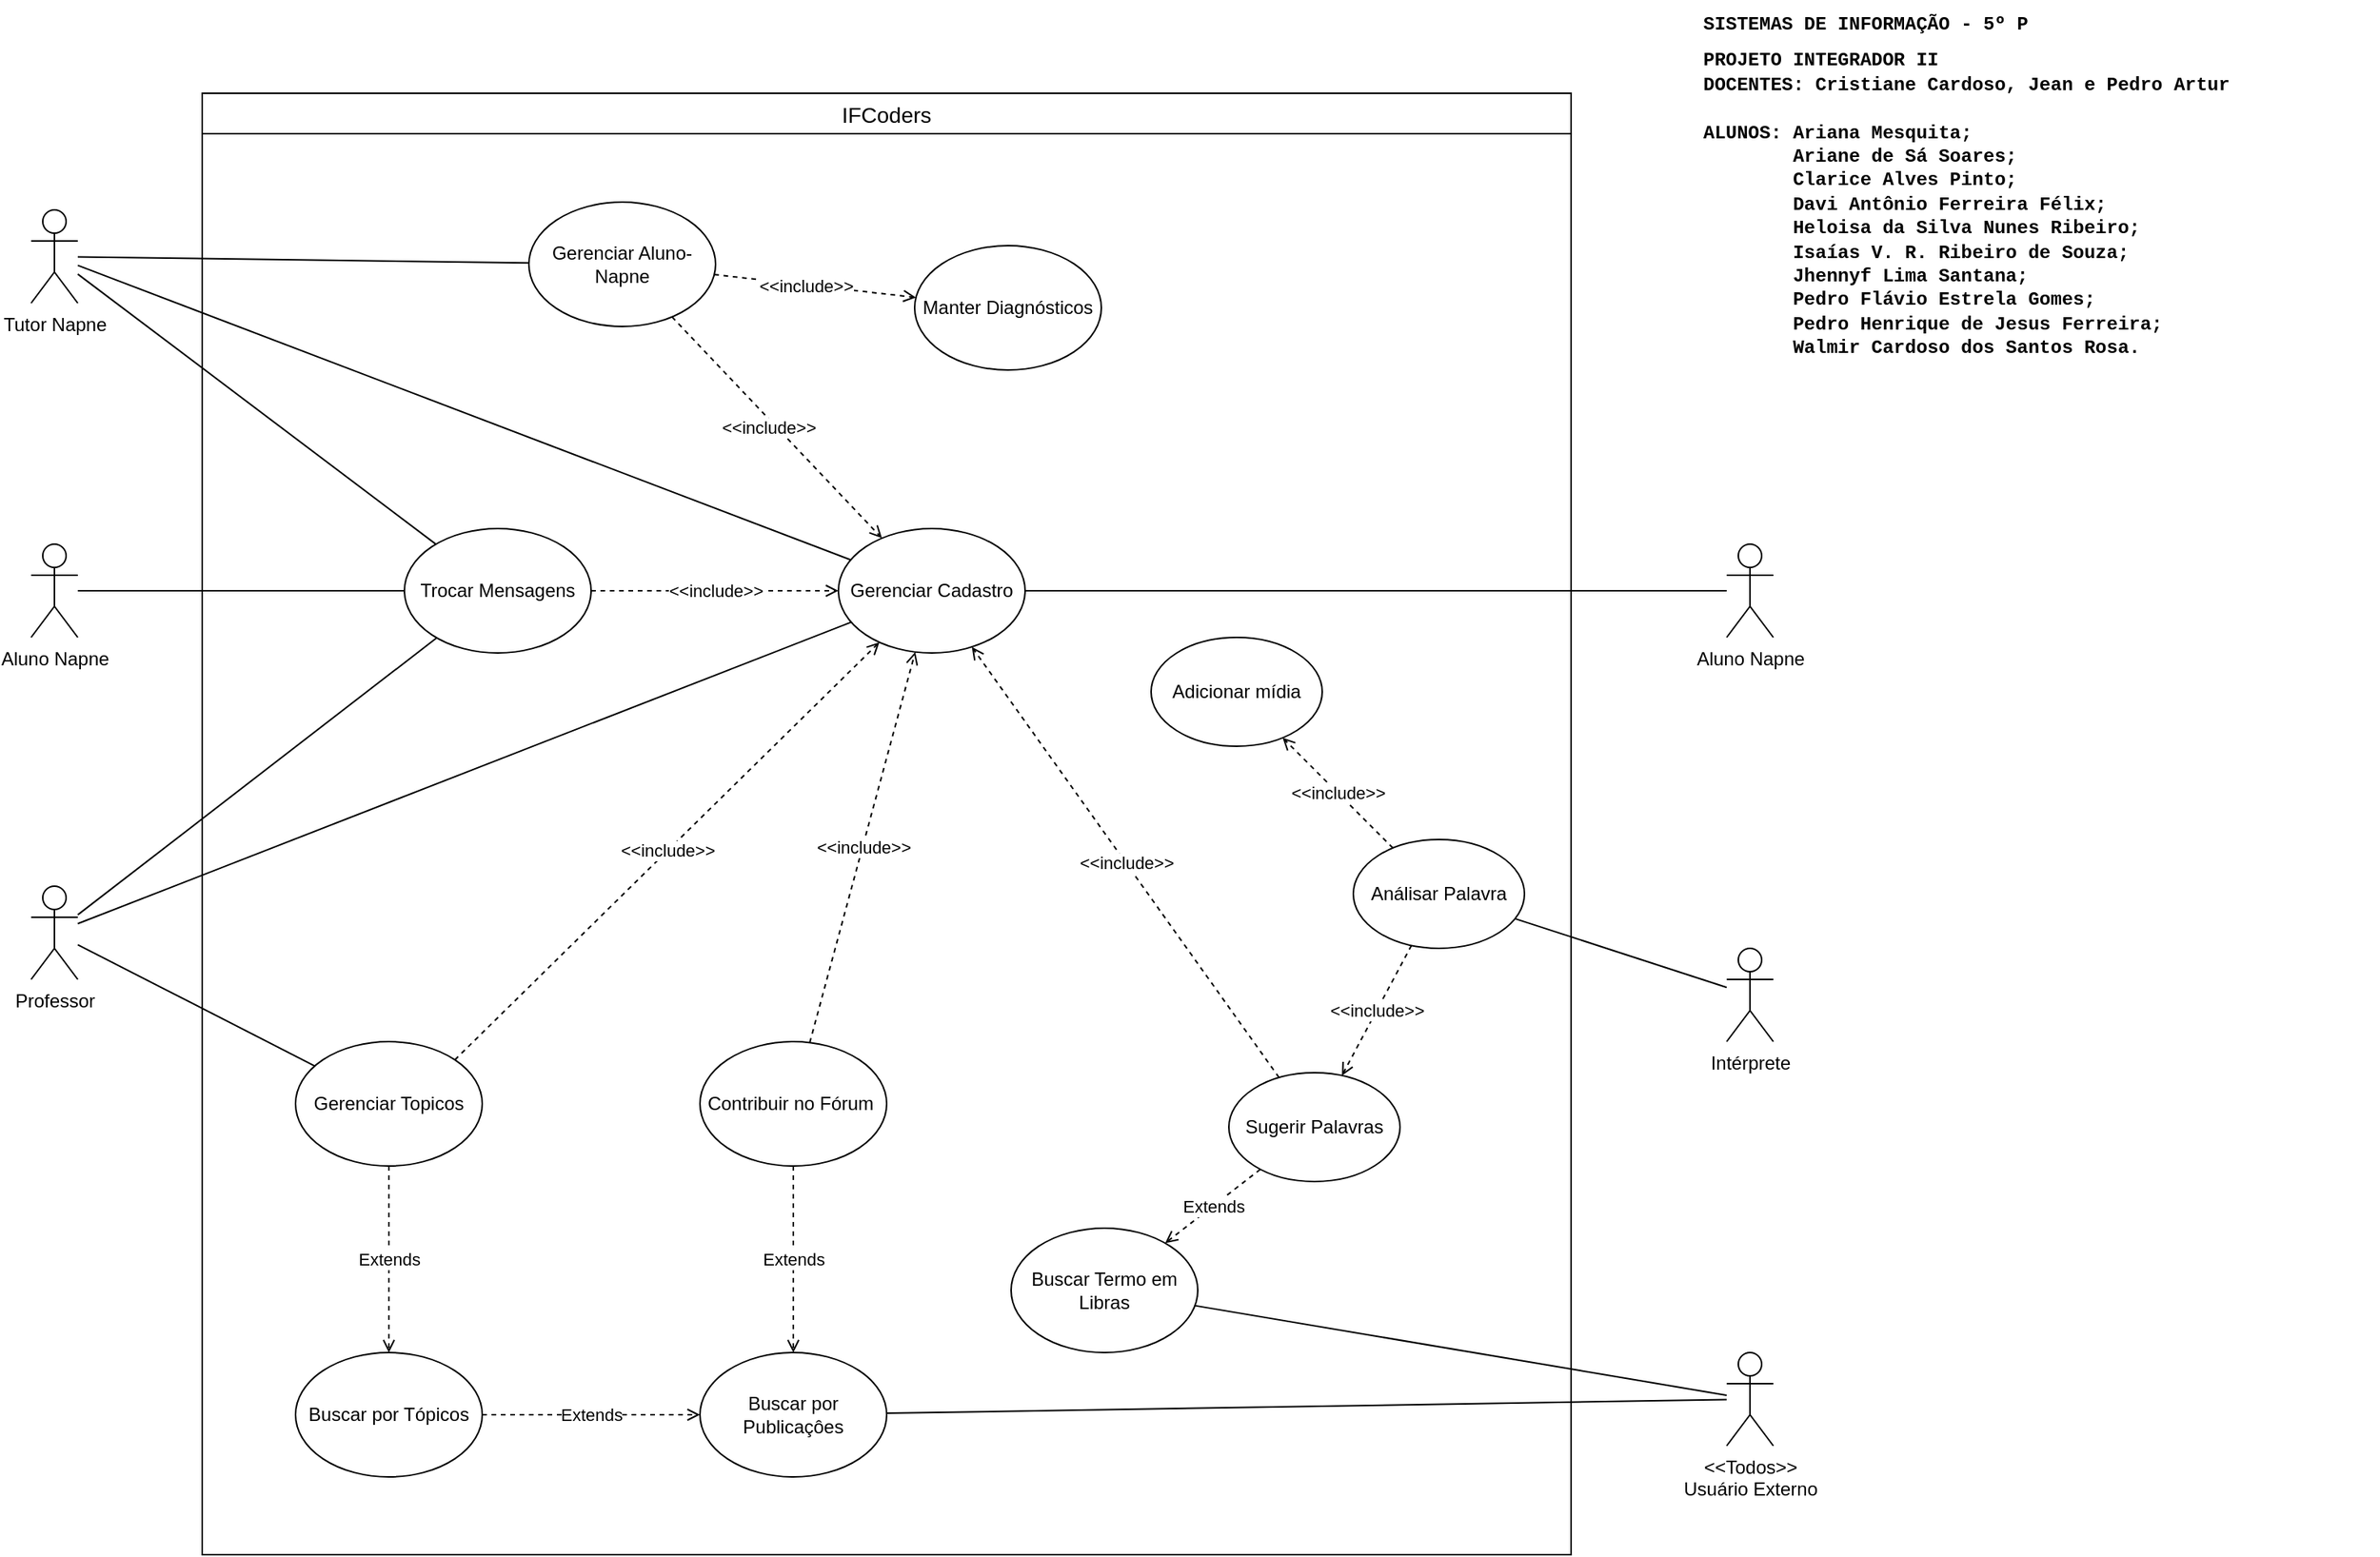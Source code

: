 <mxfile version="24.7.7">
  <diagram name="Página-1" id="bNIhIHkfopGyE5eCA0E0">
    <mxGraphModel dx="1660" dy="682" grid="1" gridSize="10" guides="1" tooltips="1" connect="1" arrows="1" fold="1" page="1" pageScale="1" pageWidth="1654" pageHeight="1169" math="0" shadow="0">
      <root>
        <mxCell id="0" />
        <mxCell id="1" parent="0" />
        <mxCell id="Zfbpf6Yhl-hAXOTM_08G-1" value="Tutor Napne" style="shape=umlActor;verticalLabelPosition=bottom;verticalAlign=top;html=1;outlineConnect=0;" parent="1" vertex="1">
          <mxGeometry x="100" y="165" width="30" height="60" as="geometry" />
        </mxCell>
        <mxCell id="Zfbpf6Yhl-hAXOTM_08G-2" value="Professor" style="shape=umlActor;verticalLabelPosition=bottom;verticalAlign=top;html=1;outlineConnect=0;" parent="1" vertex="1">
          <mxGeometry x="100" y="600" width="30" height="60" as="geometry" />
        </mxCell>
        <mxCell id="Zfbpf6Yhl-hAXOTM_08G-3" value="Aluno Napne" style="shape=umlActor;verticalLabelPosition=bottom;verticalAlign=top;html=1;outlineConnect=0;" parent="1" vertex="1">
          <mxGeometry x="100" y="380" width="30" height="60" as="geometry" />
        </mxCell>
        <mxCell id="Zfbpf6Yhl-hAXOTM_08G-29" value="" style="endArrow=none;html=1;rounded=0;exitDx=0;exitDy=0;" parent="1" source="Zfbpf6Yhl-hAXOTM_08G-14" target="Zfbpf6Yhl-hAXOTM_08G-2" edge="1">
          <mxGeometry width="50" height="50" relative="1" as="geometry">
            <mxPoint x="466" y="440" as="sourcePoint" />
            <mxPoint x="516" y="390" as="targetPoint" />
          </mxGeometry>
        </mxCell>
        <mxCell id="Zfbpf6Yhl-hAXOTM_08G-52" value="" style="endArrow=none;html=1;rounded=0;" parent="1" source="Zfbpf6Yhl-hAXOTM_08G-1" target="Zfbpf6Yhl-hAXOTM_08G-7" edge="1">
          <mxGeometry width="50" height="50" relative="1" as="geometry">
            <mxPoint x="736" y="610" as="sourcePoint" />
            <mxPoint x="786" y="560" as="targetPoint" />
          </mxGeometry>
        </mxCell>
        <mxCell id="Zfbpf6Yhl-hAXOTM_08G-54" value="" style="endArrow=none;html=1;rounded=0;entryDx=0;entryDy=0;" parent="1" source="Zfbpf6Yhl-hAXOTM_08G-2" target="Zfbpf6Yhl-hAXOTM_08G-11" edge="1">
          <mxGeometry width="50" height="50" relative="1" as="geometry">
            <mxPoint x="736" y="610" as="sourcePoint" />
            <mxPoint x="786" y="560" as="targetPoint" />
          </mxGeometry>
        </mxCell>
        <mxCell id="Zfbpf6Yhl-hAXOTM_08G-55" value="" style="endArrow=none;html=1;rounded=0;" parent="1" source="Zfbpf6Yhl-hAXOTM_08G-11" target="Zfbpf6Yhl-hAXOTM_08G-1" edge="1">
          <mxGeometry width="50" height="50" relative="1" as="geometry">
            <mxPoint x="736" y="610" as="sourcePoint" />
            <mxPoint x="136" y="200" as="targetPoint" />
          </mxGeometry>
        </mxCell>
        <mxCell id="Zfbpf6Yhl-hAXOTM_08G-56" value="" style="endArrow=none;html=1;rounded=0;entryDx=0;entryDy=0;entryPerimeter=0;" parent="1" source="Zfbpf6Yhl-hAXOTM_08G-11" target="Zfbpf6Yhl-hAXOTM_08G-3" edge="1">
          <mxGeometry width="50" height="50" relative="1" as="geometry">
            <mxPoint x="736" y="610" as="sourcePoint" />
            <mxPoint x="786" y="560" as="targetPoint" />
          </mxGeometry>
        </mxCell>
        <mxCell id="Zfbpf6Yhl-hAXOTM_08G-63" value="" style="endArrow=none;html=1;rounded=0;" parent="1" source="Zfbpf6Yhl-hAXOTM_08G-2" target="Zfbpf6Yhl-hAXOTM_08G-6" edge="1">
          <mxGeometry width="50" height="50" relative="1" as="geometry">
            <mxPoint x="666" y="740" as="sourcePoint" />
            <mxPoint x="596" y="570" as="targetPoint" />
          </mxGeometry>
        </mxCell>
        <mxCell id="Zfbpf6Yhl-hAXOTM_08G-73" value="&amp;lt;&amp;lt;Todos&amp;gt;&amp;gt;&lt;div&gt;Usuário Externo&lt;/div&gt;" style="shape=umlActor;verticalLabelPosition=bottom;verticalAlign=top;html=1;outlineConnect=0;" parent="1" vertex="1">
          <mxGeometry x="1190" y="900" width="30" height="60" as="geometry" />
        </mxCell>
        <mxCell id="Zfbpf6Yhl-hAXOTM_08G-76" value="Intérprete" style="shape=umlActor;verticalLabelPosition=bottom;verticalAlign=top;html=1;outlineConnect=0;" parent="1" vertex="1">
          <mxGeometry x="1190" y="640" width="30" height="60" as="geometry" />
        </mxCell>
        <mxCell id="Zfbpf6Yhl-hAXOTM_08G-77" value="" style="endArrow=none;html=1;rounded=0;" parent="1" source="Zfbpf6Yhl-hAXOTM_08G-73" target="Zfbpf6Yhl-hAXOTM_08G-13" edge="1">
          <mxGeometry width="50" height="50" relative="1" as="geometry">
            <mxPoint x="1130" y="1040" as="sourcePoint" />
            <mxPoint x="1060" y="890" as="targetPoint" />
          </mxGeometry>
        </mxCell>
        <mxCell id="Zfbpf6Yhl-hAXOTM_08G-89" value="&lt;h1 style=&quot;font-size: 12px;&quot;&gt;&lt;font style=&quot;font-size: 12px;&quot; face=&quot;Courier New&quot;&gt;SISTEMAS DE INFORMAÇÃO - 5º P&lt;/font&gt;&lt;/h1&gt;&lt;div style=&quot;font-size: 12px;&quot;&gt;&lt;font style=&quot;font-size: 12px;&quot; face=&quot;Courier New&quot;&gt;&lt;b style=&quot;font-size: 12px;&quot;&gt;PROJETO INTEGRADOR II&lt;/b&gt;&lt;/font&gt;&lt;/div&gt;&lt;div style=&quot;font-size: 12px;&quot;&gt;&lt;font face=&quot;Courier New&quot; style=&quot;font-size: 12px;&quot;&gt;&lt;b style=&quot;font-size: 12px;&quot;&gt;DOCENTES: Cristiane Cardoso, Jean e Pedro Artur&lt;/b&gt;&lt;/font&gt;&lt;/div&gt;&lt;div style=&quot;font-size: 12px;&quot;&gt;&lt;font face=&quot;Courier New&quot; style=&quot;font-size: 12px;&quot;&gt;&lt;b style=&quot;font-size: 12px;&quot;&gt;&lt;br style=&quot;font-size: 12px;&quot;&gt;&lt;/b&gt;&lt;/font&gt;&lt;/div&gt;&lt;div style=&quot;font-size: 12px;&quot;&gt;&lt;font face=&quot;Courier New&quot; style=&quot;font-size: 12px;&quot;&gt;&lt;b style=&quot;font-size: 12px;&quot;&gt;ALUNOS: Ariana Mesquita;&lt;/b&gt;&lt;/font&gt;&lt;/div&gt;&lt;div style=&quot;font-size: 12px;&quot;&gt;&lt;font face=&quot;Courier New&quot; style=&quot;font-size: 12px;&quot;&gt;&lt;b style=&quot;font-size: 12px;&quot;&gt;&lt;span style=&quot;white-space: pre;&quot;&gt;&#x9;&lt;/span&gt;Ariane de Sá Soares;&lt;br&gt;&lt;/b&gt;&lt;/font&gt;&lt;/div&gt;&lt;div style=&quot;font-size: 12px;&quot;&gt;&lt;font face=&quot;Courier New&quot; style=&quot;font-size: 12px;&quot;&gt;&lt;b style=&quot;font-size: 12px;&quot;&gt;&lt;span style=&quot;white-space: pre;&quot;&gt;&#x9;&lt;/span&gt;Clarice Alves Pinto;&lt;/b&gt;&lt;/font&gt;&lt;/div&gt;&lt;div style=&quot;font-size: 12px;&quot;&gt;&lt;font face=&quot;Courier New&quot; style=&quot;font-size: 12px;&quot;&gt;&lt;b style=&quot;font-size: 12px;&quot;&gt;&lt;span style=&quot;white-space: pre;&quot;&gt;&#x9;&lt;/span&gt;Davi Antônio Ferreira Félix;&lt;br&gt;&lt;/b&gt;&lt;/font&gt;&lt;/div&gt;&lt;div style=&quot;font-size: 12px;&quot;&gt;&lt;font face=&quot;Courier New&quot; style=&quot;font-size: 12px;&quot;&gt;&lt;b style=&quot;font-size: 12px;&quot;&gt;&lt;span style=&quot;white-space: pre;&quot;&gt;&#x9;&lt;/span&gt;Heloisa da Silva Nunes Ribeiro;&lt;br&gt;&lt;/b&gt;&lt;/font&gt;&lt;/div&gt;&lt;div style=&quot;font-size: 12px;&quot;&gt;&lt;font face=&quot;Courier New&quot; style=&quot;font-size: 12px;&quot;&gt;&lt;b style=&quot;font-size: 12px;&quot;&gt;&lt;span style=&quot;white-space: pre;&quot;&gt;&#x9;&lt;/span&gt;Isaías V. R. Ribeiro de Souza;&lt;br&gt;&lt;/b&gt;&lt;/font&gt;&lt;/div&gt;&lt;div style=&quot;font-size: 12px;&quot;&gt;&lt;font face=&quot;Courier New&quot; style=&quot;font-size: 12px;&quot;&gt;&lt;b style=&quot;font-size: 12px;&quot;&gt;&lt;span style=&quot;white-space: pre;&quot;&gt;&#x9;&lt;/span&gt;Jhennyf Lima Santana;&lt;br&gt;&lt;/b&gt;&lt;/font&gt;&lt;/div&gt;&lt;div style=&quot;font-size: 12px;&quot;&gt;&lt;font face=&quot;Courier New&quot; style=&quot;font-size: 12px;&quot;&gt;&lt;b style=&quot;font-size: 12px;&quot;&gt;&lt;span style=&quot;white-space: pre;&quot;&gt;&#x9;&lt;/span&gt;Pedro Flávio Estrela Gomes;&lt;br&gt;&lt;/b&gt;&lt;/font&gt;&lt;/div&gt;&lt;div style=&quot;font-size: 12px;&quot;&gt;&lt;font face=&quot;Courier New&quot; style=&quot;font-size: 12px;&quot;&gt;&lt;b style=&quot;font-size: 12px;&quot;&gt;&lt;span style=&quot;white-space: pre;&quot;&gt;&#x9;&lt;/span&gt;Pedro Henrique de Jesus Ferreira;&lt;br&gt;&lt;/b&gt;&lt;/font&gt;&lt;/div&gt;&lt;div style=&quot;font-size: 12px;&quot;&gt;&lt;font face=&quot;Courier New&quot; style=&quot;font-size: 12px;&quot;&gt;&lt;b style=&quot;font-size: 12px;&quot;&gt;&lt;span style=&quot;white-space: pre;&quot;&gt;&#x9;&lt;/span&gt;Walmir Cardoso dos Santos Rosa.&lt;br&gt;&lt;/b&gt;&lt;/font&gt;&lt;/div&gt;&lt;div style=&quot;font-size: 12px;&quot;&gt;&lt;font face=&quot;Courier New&quot; style=&quot;font-size: 12px;&quot;&gt;&lt;b style=&quot;font-size: 12px;&quot;&gt;&lt;span style=&quot;white-space: pre;&quot;&gt;&#x9;&lt;/span&gt;&lt;br&gt;&lt;/b&gt;&lt;/font&gt;&lt;/div&gt;&lt;div style=&quot;font-size: 12px;&quot;&gt;&lt;b style=&quot;font-family: &amp;quot;Courier New&amp;quot;; background-color: initial; font-size: 12px;&quot;&gt;&amp;nbsp;&lt;/b&gt;&lt;/div&gt;" style="text;html=1;strokeColor=none;fillColor=none;spacing=5;spacingTop=-20;whiteSpace=wrap;overflow=hidden;rounded=0;fontSize=12;" parent="1" vertex="1">
          <mxGeometry x="1170" y="40" width="439" height="240" as="geometry" />
        </mxCell>
        <mxCell id="NhRrBqGY1NpZ_2bom2Ix-2" value="" style="endArrow=none;html=1;rounded=0;" parent="1" source="Zfbpf6Yhl-hAXOTM_08G-73" target="Zfbpf6Yhl-hAXOTM_08G-10" edge="1">
          <mxGeometry width="50" height="50" relative="1" as="geometry">
            <mxPoint x="1140" y="1060" as="sourcePoint" />
            <mxPoint x="812" y="965" as="targetPoint" />
          </mxGeometry>
        </mxCell>
        <mxCell id="NhRrBqGY1NpZ_2bom2Ix-10" value="" style="endArrow=none;html=1;rounded=0;entryDx=0;entryDy=0;entryPerimeter=0;" parent="1" source="Zfbpf6Yhl-hAXOTM_08G-76" target="Zfbpf6Yhl-hAXOTM_08G-79" edge="1">
          <mxGeometry width="50" height="50" relative="1" as="geometry">
            <mxPoint x="1140" y="1050" as="sourcePoint" />
            <mxPoint x="811" y="911" as="targetPoint" />
          </mxGeometry>
        </mxCell>
        <mxCell id="Zfbpf6Yhl-hAXOTM_08G-18" value="Manter Diagnósticos" style="ellipse;whiteSpace=wrap;html=1;" parent="1" vertex="1">
          <mxGeometry x="668" y="188" width="120" height="80" as="geometry" />
        </mxCell>
        <mxCell id="Zfbpf6Yhl-hAXOTM_08G-7" value="Gerenciar Aluno-Napne" style="ellipse;whiteSpace=wrap;html=1;" parent="1" vertex="1">
          <mxGeometry x="420" y="160" width="120" height="80" as="geometry" />
        </mxCell>
        <mxCell id="Zfbpf6Yhl-hAXOTM_08G-19" value="" style="endArrow=open;html=1;rounded=0;dashed=1;endFill=0;" parent="1" source="Zfbpf6Yhl-hAXOTM_08G-7" target="Zfbpf6Yhl-hAXOTM_08G-18" edge="1">
          <mxGeometry relative="1" as="geometry">
            <mxPoint x="660" y="170" as="sourcePoint" />
            <mxPoint x="700" y="330" as="targetPoint" />
          </mxGeometry>
        </mxCell>
        <mxCell id="Zfbpf6Yhl-hAXOTM_08G-20" value="&amp;lt;&amp;lt;include&amp;gt;&amp;gt;" style="edgeLabel;resizable=0;html=1;;align=center;verticalAlign=middle;" parent="Zfbpf6Yhl-hAXOTM_08G-19" connectable="0" vertex="1">
          <mxGeometry relative="1" as="geometry">
            <mxPoint x="-6" as="offset" />
          </mxGeometry>
        </mxCell>
        <mxCell id="Zfbpf6Yhl-hAXOTM_08G-6" value="Gerenciar Cadastro" style="ellipse;whiteSpace=wrap;html=1;" parent="1" vertex="1">
          <mxGeometry x="619" y="370" width="120" height="80" as="geometry" />
        </mxCell>
        <mxCell id="Zfbpf6Yhl-hAXOTM_08G-11" value="Trocar Mensagens" style="ellipse;whiteSpace=wrap;html=1;" parent="1" vertex="1">
          <mxGeometry x="340" y="370" width="120" height="80" as="geometry" />
        </mxCell>
        <mxCell id="Zfbpf6Yhl-hAXOTM_08G-59" value="" style="endArrow=open;html=1;rounded=0;dashed=1;endFill=0;" parent="1" source="Zfbpf6Yhl-hAXOTM_08G-11" target="Zfbpf6Yhl-hAXOTM_08G-6" edge="1">
          <mxGeometry relative="1" as="geometry">
            <mxPoint x="680" y="511" as="sourcePoint" />
            <mxPoint x="660" y="470" as="targetPoint" />
          </mxGeometry>
        </mxCell>
        <mxCell id="Zfbpf6Yhl-hAXOTM_08G-60" value="&amp;lt;&amp;lt;include&amp;gt;&amp;gt;" style="edgeLabel;resizable=0;html=1;;align=center;verticalAlign=middle;" parent="Zfbpf6Yhl-hAXOTM_08G-59" connectable="0" vertex="1">
          <mxGeometry relative="1" as="geometry" />
        </mxCell>
        <mxCell id="Zfbpf6Yhl-hAXOTM_08G-61" value="&amp;lt;&amp;lt;include&amp;gt;&amp;gt;" style="endArrow=open;html=1;rounded=0;dashed=1;endFill=0;exitX=1;exitY=0;exitDx=0;exitDy=0;" parent="1" source="Zfbpf6Yhl-hAXOTM_08G-14" target="Zfbpf6Yhl-hAXOTM_08G-6" edge="1">
          <mxGeometry relative="1" as="geometry">
            <mxPoint x="560" y="560" as="sourcePoint" />
            <mxPoint x="628.56" y="543.28" as="targetPoint" />
          </mxGeometry>
        </mxCell>
        <mxCell id="NhRrBqGY1NpZ_2bom2Ix-16" value="" style="endArrow=open;html=1;rounded=0;dashed=1;endFill=0;entryDx=0;entryDy=0;" parent="1" source="Zfbpf6Yhl-hAXOTM_08G-68" target="Zfbpf6Yhl-hAXOTM_08G-6" edge="1">
          <mxGeometry relative="1" as="geometry">
            <mxPoint x="843" y="786" as="sourcePoint" />
            <mxPoint x="718.12" y="554" as="targetPoint" />
          </mxGeometry>
        </mxCell>
        <mxCell id="NhRrBqGY1NpZ_2bom2Ix-17" value="&amp;lt;&amp;lt;include&amp;gt;&amp;gt;" style="edgeLabel;resizable=0;html=1;;align=center;verticalAlign=middle;" parent="NhRrBqGY1NpZ_2bom2Ix-16" connectable="0" vertex="1">
          <mxGeometry relative="1" as="geometry" />
        </mxCell>
        <mxCell id="NhRrBqGY1NpZ_2bom2Ix-18" value="" style="endArrow=open;html=1;rounded=0;dashed=1;endFill=0;" parent="1" source="NhRrBqGY1NpZ_2bom2Ix-12" target="Zfbpf6Yhl-hAXOTM_08G-6" edge="1">
          <mxGeometry relative="1" as="geometry">
            <mxPoint x="710" y="600" as="sourcePoint" />
            <mxPoint x="670" y="600" as="targetPoint" />
          </mxGeometry>
        </mxCell>
        <mxCell id="NhRrBqGY1NpZ_2bom2Ix-19" value="&amp;lt;&amp;lt;include&amp;gt;&amp;gt;" style="edgeLabel;resizable=0;html=1;;align=center;verticalAlign=middle;" parent="NhRrBqGY1NpZ_2bom2Ix-18" connectable="0" vertex="1">
          <mxGeometry relative="1" as="geometry" />
        </mxCell>
        <mxCell id="Zfbpf6Yhl-hAXOTM_08G-82" value="Adicionar mídia" style="ellipse;whiteSpace=wrap;html=1;" parent="1" vertex="1">
          <mxGeometry x="820" y="440" width="110" height="70" as="geometry" />
        </mxCell>
        <mxCell id="Zfbpf6Yhl-hAXOTM_08G-79" value="Análisar Palavra" style="ellipse;whiteSpace=wrap;html=1;" parent="1" vertex="1">
          <mxGeometry x="950" y="570" width="110" height="70" as="geometry" />
        </mxCell>
        <mxCell id="Zfbpf6Yhl-hAXOTM_08G-84" value="" style="endArrow=open;html=1;rounded=0;dashed=1;endFill=0;" parent="1" source="Zfbpf6Yhl-hAXOTM_08G-79" target="Zfbpf6Yhl-hAXOTM_08G-82" edge="1">
          <mxGeometry relative="1" as="geometry">
            <mxPoint x="904" y="931" as="sourcePoint" />
            <mxPoint x="1010" y="480" as="targetPoint" />
          </mxGeometry>
        </mxCell>
        <mxCell id="Zfbpf6Yhl-hAXOTM_08G-85" value="&amp;lt;&amp;lt;include&amp;gt;&amp;gt;" style="edgeLabel;resizable=0;html=1;;align=center;verticalAlign=middle;" parent="Zfbpf6Yhl-hAXOTM_08G-84" connectable="0" vertex="1">
          <mxGeometry relative="1" as="geometry" />
        </mxCell>
        <mxCell id="Zfbpf6Yhl-hAXOTM_08G-68" value="Sugerir Palavras" style="ellipse;whiteSpace=wrap;html=1;" parent="1" vertex="1">
          <mxGeometry x="870" y="720" width="110" height="70" as="geometry" />
        </mxCell>
        <mxCell id="NhRrBqGY1NpZ_2bom2Ix-12" value="Contribuir no Fórum&amp;nbsp;" style="ellipse;whiteSpace=wrap;html=1;" parent="1" vertex="1">
          <mxGeometry x="530" y="700" width="120" height="80" as="geometry" />
        </mxCell>
        <mxCell id="Zfbpf6Yhl-hAXOTM_08G-14" value="Gerenciar Topicos" style="ellipse;whiteSpace=wrap;html=1;" parent="1" vertex="1">
          <mxGeometry x="270" y="700" width="120" height="80" as="geometry" />
        </mxCell>
        <mxCell id="Zfbpf6Yhl-hAXOTM_08G-10" value="Buscar por Publicaçôes" style="ellipse;whiteSpace=wrap;html=1;" parent="1" vertex="1">
          <mxGeometry x="530" y="900" width="120" height="80" as="geometry" />
        </mxCell>
        <mxCell id="NhRrBqGY1NpZ_2bom2Ix-14" value="" style="endArrow=open;html=1;rounded=0;dashed=1;endFill=0;" parent="1" source="NhRrBqGY1NpZ_2bom2Ix-12" target="Zfbpf6Yhl-hAXOTM_08G-10" edge="1">
          <mxGeometry relative="1" as="geometry">
            <mxPoint x="480" y="800" as="sourcePoint" />
            <mxPoint x="601.56" y="572" as="targetPoint" />
          </mxGeometry>
        </mxCell>
        <mxCell id="NhRrBqGY1NpZ_2bom2Ix-15" value="Extends" style="edgeLabel;resizable=0;html=1;;align=center;verticalAlign=middle;" parent="NhRrBqGY1NpZ_2bom2Ix-14" connectable="0" vertex="1">
          <mxGeometry relative="1" as="geometry" />
        </mxCell>
        <mxCell id="Zfbpf6Yhl-hAXOTM_08G-12" value="Buscar por Tópicos" style="ellipse;whiteSpace=wrap;html=1;" parent="1" vertex="1">
          <mxGeometry x="270" y="900" width="120" height="80" as="geometry" />
        </mxCell>
        <mxCell id="Zfbpf6Yhl-hAXOTM_08G-38" value="" style="endArrow=open;html=1;rounded=0;exitDx=0;exitDy=0;dashed=1;endFill=0;exitPerimeter=0;" parent="1" source="Zfbpf6Yhl-hAXOTM_08G-14" target="Zfbpf6Yhl-hAXOTM_08G-12" edge="1">
          <mxGeometry relative="1" as="geometry">
            <mxPoint x="330" y="570" as="sourcePoint" />
            <mxPoint x="420" y="590" as="targetPoint" />
          </mxGeometry>
        </mxCell>
        <mxCell id="Zfbpf6Yhl-hAXOTM_08G-39" value="Extends" style="edgeLabel;resizable=0;html=1;;align=center;verticalAlign=middle;" parent="Zfbpf6Yhl-hAXOTM_08G-38" connectable="0" vertex="1">
          <mxGeometry relative="1" as="geometry" />
        </mxCell>
        <mxCell id="NhRrBqGY1NpZ_2bom2Ix-20" value="" style="endArrow=open;html=1;rounded=0;dashed=1;endFill=0;" parent="1" source="Zfbpf6Yhl-hAXOTM_08G-12" target="Zfbpf6Yhl-hAXOTM_08G-10" edge="1">
          <mxGeometry relative="1" as="geometry">
            <mxPoint x="600" y="890" as="sourcePoint" />
            <mxPoint x="480" y="850" as="targetPoint" />
          </mxGeometry>
        </mxCell>
        <mxCell id="NhRrBqGY1NpZ_2bom2Ix-21" value="Extends" style="edgeLabel;resizable=0;html=1;;align=center;verticalAlign=middle;" parent="NhRrBqGY1NpZ_2bom2Ix-20" connectable="0" vertex="1">
          <mxGeometry relative="1" as="geometry" />
        </mxCell>
        <mxCell id="Zfbpf6Yhl-hAXOTM_08G-13" value="Buscar Termo em Libras" style="ellipse;whiteSpace=wrap;html=1;" parent="1" vertex="1">
          <mxGeometry x="730" y="820" width="120" height="80" as="geometry" />
        </mxCell>
        <mxCell id="NhRrBqGY1NpZ_2bom2Ix-8" value="" style="endArrow=open;html=1;rounded=0;dashed=1;endFill=0;entryDx=0;entryDy=0;entryPerimeter=0;exitDx=0;exitDy=0;exitPerimeter=0;" parent="1" source="Zfbpf6Yhl-hAXOTM_08G-68" target="Zfbpf6Yhl-hAXOTM_08G-13" edge="1">
          <mxGeometry relative="1" as="geometry">
            <mxPoint x="745" y="840" as="sourcePoint" />
            <mxPoint x="708.12" y="534" as="targetPoint" />
          </mxGeometry>
        </mxCell>
        <mxCell id="NhRrBqGY1NpZ_2bom2Ix-9" value="Extends" style="edgeLabel;resizable=0;html=1;;align=center;verticalAlign=middle;" parent="NhRrBqGY1NpZ_2bom2Ix-8" connectable="0" vertex="1">
          <mxGeometry relative="1" as="geometry" />
        </mxCell>
        <mxCell id="NhRrBqGY1NpZ_2bom2Ix-26" value="" style="endArrow=none;html=1;rounded=0;" parent="1" source="Zfbpf6Yhl-hAXOTM_08G-1" target="Zfbpf6Yhl-hAXOTM_08G-6" edge="1">
          <mxGeometry width="50" height="50" relative="1" as="geometry">
            <mxPoint x="180" y="228" as="sourcePoint" />
            <mxPoint x="438" y="198" as="targetPoint" />
          </mxGeometry>
        </mxCell>
        <mxCell id="NhRrBqGY1NpZ_2bom2Ix-27" value="Aluno Napne" style="shape=umlActor;verticalLabelPosition=bottom;verticalAlign=top;html=1;outlineConnect=0;" parent="1" vertex="1">
          <mxGeometry x="1190" y="380" width="30" height="60" as="geometry" />
        </mxCell>
        <mxCell id="NhRrBqGY1NpZ_2bom2Ix-28" value="" style="endArrow=none;html=1;rounded=0;" parent="1" source="NhRrBqGY1NpZ_2bom2Ix-27" target="Zfbpf6Yhl-hAXOTM_08G-6" edge="1">
          <mxGeometry width="50" height="50" relative="1" as="geometry">
            <mxPoint x="180" y="239" as="sourcePoint" />
            <mxPoint x="625" y="494" as="targetPoint" />
          </mxGeometry>
        </mxCell>
        <mxCell id="LHRYbfzAcx803rMYeG83-14" value="IFCoders" style="swimlane;fontStyle=0;childLayout=stackLayout;horizontal=1;startSize=26;horizontalStack=0;resizeParent=1;resizeParentMax=0;resizeLast=0;collapsible=1;marginBottom=0;align=center;fontSize=14;" parent="1" vertex="1">
          <mxGeometry x="210" y="90" width="880" height="940" as="geometry" />
        </mxCell>
        <mxCell id="ZCFMPL3h1Vfo8ZLub3MB-1" value="" style="endArrow=open;html=1;rounded=0;dashed=1;endFill=0;" parent="1" source="Zfbpf6Yhl-hAXOTM_08G-7" target="Zfbpf6Yhl-hAXOTM_08G-6" edge="1">
          <mxGeometry relative="1" as="geometry">
            <mxPoint x="541" y="231" as="sourcePoint" />
            <mxPoint x="659" y="279" as="targetPoint" />
          </mxGeometry>
        </mxCell>
        <mxCell id="ZCFMPL3h1Vfo8ZLub3MB-2" value="&amp;lt;&amp;lt;include&amp;gt;&amp;gt;" style="edgeLabel;resizable=0;html=1;;align=center;verticalAlign=middle;" parent="ZCFMPL3h1Vfo8ZLub3MB-1" connectable="0" vertex="1">
          <mxGeometry relative="1" as="geometry">
            <mxPoint x="-6" as="offset" />
          </mxGeometry>
        </mxCell>
        <mxCell id="T4j495ExhfXZ_GZNsUzp-3" value="" style="endArrow=open;html=1;rounded=0;dashed=1;endFill=0;" parent="1" source="Zfbpf6Yhl-hAXOTM_08G-79" target="Zfbpf6Yhl-hAXOTM_08G-68" edge="1">
          <mxGeometry relative="1" as="geometry">
            <mxPoint x="985" y="585" as="sourcePoint" />
            <mxPoint x="915" y="515" as="targetPoint" />
          </mxGeometry>
        </mxCell>
        <mxCell id="T4j495ExhfXZ_GZNsUzp-4" value="&amp;lt;&amp;lt;include&amp;gt;&amp;gt;" style="edgeLabel;resizable=0;html=1;;align=center;verticalAlign=middle;" parent="T4j495ExhfXZ_GZNsUzp-3" connectable="0" vertex="1">
          <mxGeometry relative="1" as="geometry" />
        </mxCell>
      </root>
    </mxGraphModel>
  </diagram>
</mxfile>
